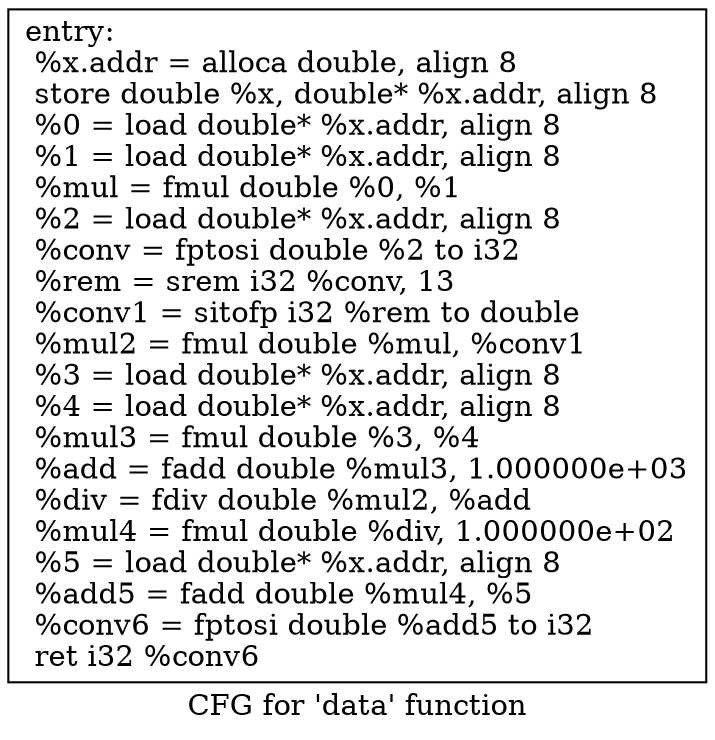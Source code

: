 digraph "CFG for 'data' function" {
	label="CFG for 'data' function";

	Node0x600066240 [shape=record,label="{entry:\l  %x.addr = alloca double, align 8\l  store double %x, double* %x.addr, align 8\l  %0 = load double* %x.addr, align 8\l  %1 = load double* %x.addr, align 8\l  %mul = fmul double %0, %1\l  %2 = load double* %x.addr, align 8\l  %conv = fptosi double %2 to i32\l  %rem = srem i32 %conv, 13\l  %conv1 = sitofp i32 %rem to double\l  %mul2 = fmul double %mul, %conv1\l  %3 = load double* %x.addr, align 8\l  %4 = load double* %x.addr, align 8\l  %mul3 = fmul double %3, %4\l  %add = fadd double %mul3, 1.000000e+03\l  %div = fdiv double %mul2, %add\l  %mul4 = fmul double %div, 1.000000e+02\l  %5 = load double* %x.addr, align 8\l  %add5 = fadd double %mul4, %5\l  %conv6 = fptosi double %add5 to i32\l  ret i32 %conv6\l}"];
}
